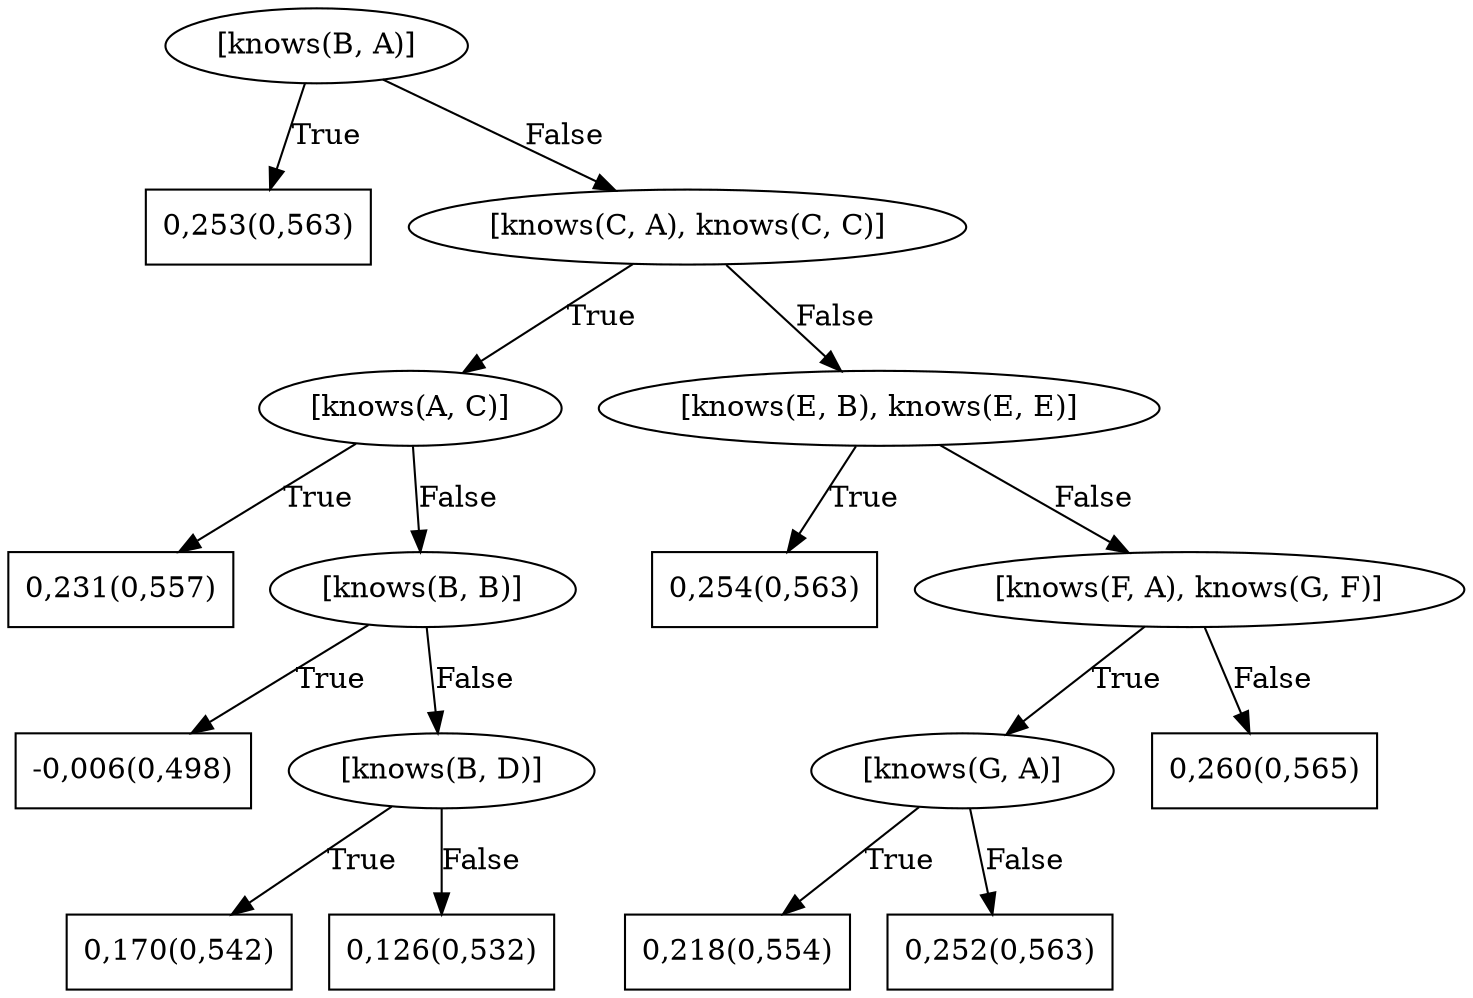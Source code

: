digraph G{ 
1[label = "[knows(B, A)]"];
1 -> 2[label="True"];
1 -> 3[label="False"];
2[shape = box,label = "0,253(0,563)"];
3[label = "[knows(C, A), knows(C, C)]"];
3 -> 4[label="True"];
3 -> 5[label="False"];
4[label = "[knows(A, C)]"];
4 -> 6[label="True"];
4 -> 7[label="False"];
6[shape = box,label = "0,231(0,557)"];
7[label = "[knows(B, B)]"];
7 -> 8[label="True"];
7 -> 9[label="False"];
8[shape = box,label = "-0,006(0,498)"];
9[label = "[knows(B, D)]"];
9 -> 10[label="True"];
9 -> 11[label="False"];
10[shape = box,label = "0,170(0,542)"];
11[shape = box,label = "0,126(0,532)"];
5[label = "[knows(E, B), knows(E, E)]"];
5 -> 12[label="True"];
5 -> 13[label="False"];
12[shape = box,label = "0,254(0,563)"];
13[label = "[knows(F, A), knows(G, F)]"];
13 -> 14[label="True"];
13 -> 15[label="False"];
14[label = "[knows(G, A)]"];
14 -> 16[label="True"];
14 -> 17[label="False"];
16[shape = box,label = "0,218(0,554)"];
17[shape = box,label = "0,252(0,563)"];
15[shape = box,label = "0,260(0,565)"];
}
